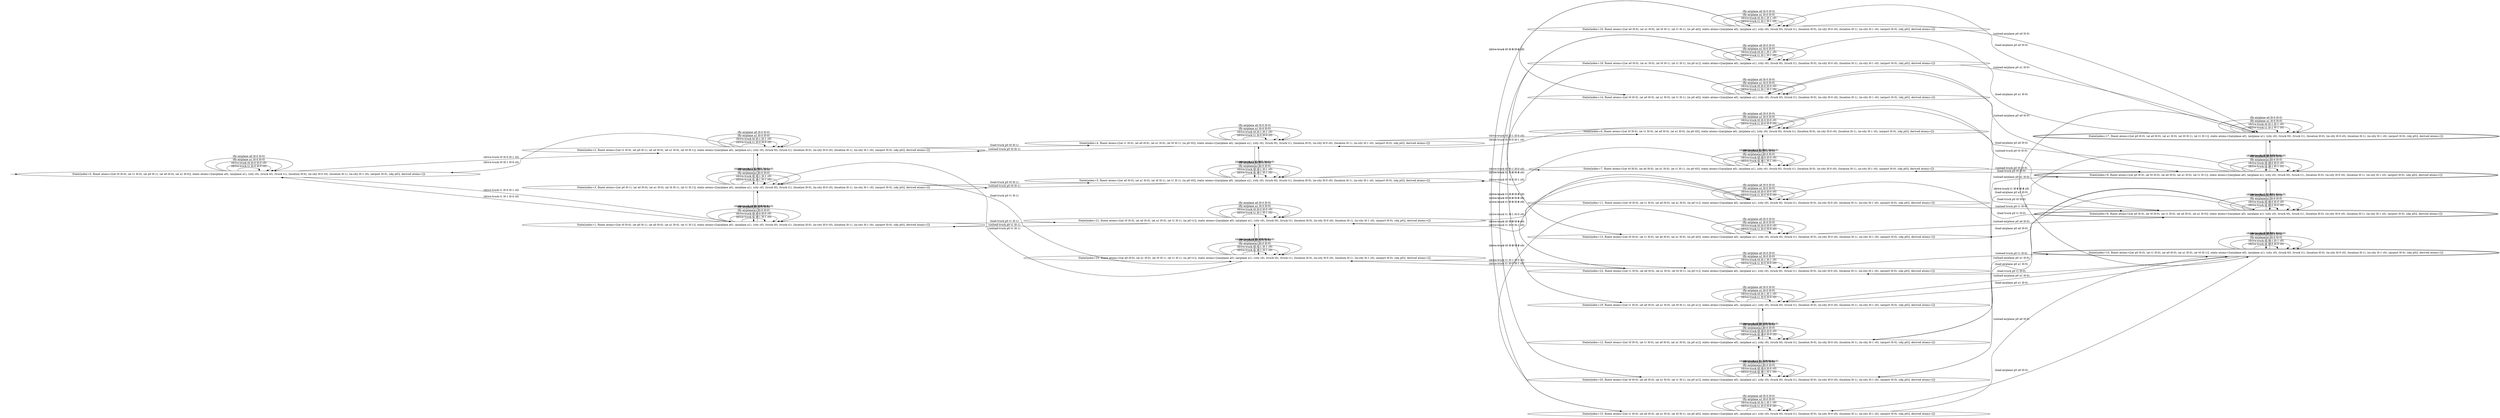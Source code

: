 digraph {
rankdir="LR"
s0[label="State(index=0, fluent atoms=[(at t0 l0-0), (at t1 l0-0), (at p0 l0-1), (at a0 l0-0), (at a1 l0-0)], static atoms=[(airplane a0), (airplane a1), (city c0), (truck t0), (truck t1), (location l0-0), (in-city l0-0 c0), (location l0-1), (in-city l0-1 c0), (airport l0-0), (obj p0)], derived atoms=[])"]
s1[label="State(index=1, fluent atoms=[(at t0 l0-0), (at p0 l0-1), (at a0 l0-0), (at a1 l0-0), (at t1 l0-1)], static atoms=[(airplane a0), (airplane a1), (city c0), (truck t0), (truck t1), (location l0-0), (in-city l0-0 c0), (location l0-1), (in-city l0-1 c0), (airport l0-0), (obj p0)], derived atoms=[])"]
s2[label="State(index=2, fluent atoms=[(at t1 l0-0), (at p0 l0-1), (at a0 l0-0), (at a1 l0-0), (at t0 l0-1)], static atoms=[(airplane a0), (airplane a1), (city c0), (truck t0), (truck t1), (location l0-0), (in-city l0-0 c0), (location l0-1), (in-city l0-1 c0), (airport l0-0), (obj p0)], derived atoms=[])"]
s3[label="State(index=3, fluent atoms=[(at p0 l0-1), (at a0 l0-0), (at a1 l0-0), (at t0 l0-1), (at t1 l0-1)], static atoms=[(airplane a0), (airplane a1), (city c0), (truck t0), (truck t1), (location l0-0), (in-city l0-0 c0), (location l0-1), (in-city l0-1 c0), (airport l0-0), (obj p0)], derived atoms=[])"]
s4[label="State(index=4, fluent atoms=[(at t1 l0-0), (at a0 l0-0), (at a1 l0-0), (at t0 l0-1), (in p0 t0)], static atoms=[(airplane a0), (airplane a1), (city c0), (truck t0), (truck t1), (location l0-0), (in-city l0-0 c0), (location l0-1), (in-city l0-1 c0), (airport l0-0), (obj p0)], derived atoms=[])"]
s5[label="State(index=5, fluent atoms=[(at a0 l0-0), (at a1 l0-0), (at t0 l0-1), (at t1 l0-1), (in p0 t0)], static atoms=[(airplane a0), (airplane a1), (city c0), (truck t0), (truck t1), (location l0-0), (in-city l0-0 c0), (location l0-1), (in-city l0-1 c0), (airport l0-0), (obj p0)], derived atoms=[])"]
s6[label="State(index=6, fluent atoms=[(at t0 l0-0), (at t1 l0-0), (at a0 l0-0), (at a1 l0-0), (in p0 t0)], static atoms=[(airplane a0), (airplane a1), (city c0), (truck t0), (truck t1), (location l0-0), (in-city l0-0 c0), (location l0-1), (in-city l0-1 c0), (airport l0-0), (obj p0)], derived atoms=[])"]
s7[label="State(index=7, fluent atoms=[(at t0 l0-0), (at a0 l0-0), (at a1 l0-0), (at t1 l0-1), (in p0 t0)], static atoms=[(airplane a0), (airplane a1), (city c0), (truck t0), (truck t1), (location l0-0), (in-city l0-0 c0), (location l0-1), (in-city l0-1 c0), (airport l0-0), (obj p0)], derived atoms=[])"]
s8[peripheries=2,label="State(index=8, fluent atoms=[(at p0 l0-0), (at t0 l0-0), (at t1 l0-0), (at a0 l0-0), (at a1 l0-0)], static atoms=[(airplane a0), (airplane a1), (city c0), (truck t0), (truck t1), (location l0-0), (in-city l0-0 c0), (location l0-1), (in-city l0-1 c0), (airport l0-0), (obj p0)], derived atoms=[])"]
s9[peripheries=2,label="State(index=9, fluent atoms=[(at p0 l0-0), (at t0 l0-0), (at a0 l0-0), (at a1 l0-0), (at t1 l0-1)], static atoms=[(airplane a0), (airplane a1), (city c0), (truck t0), (truck t1), (location l0-0), (in-city l0-0 c0), (location l0-1), (in-city l0-1 c0), (airport l0-0), (obj p0)], derived atoms=[])"]
s10[peripheries=2,label="State(index=10, fluent atoms=[(at p0 l0-0), (at t1 l0-0), (at a0 l0-0), (at a1 l0-0), (at t0 l0-1)], static atoms=[(airplane a0), (airplane a1), (city c0), (truck t0), (truck t1), (location l0-0), (in-city l0-0 c0), (location l0-1), (in-city l0-1 c0), (airport l0-0), (obj p0)], derived atoms=[])"]
s11[label="State(index=11, fluent atoms=[(at t0 l0-0), (at t1 l0-0), (at a0 l0-0), (at a1 l0-0), (in p0 t1)], static atoms=[(airplane a0), (airplane a1), (city c0), (truck t0), (truck t1), (location l0-0), (in-city l0-0 c0), (location l0-1), (in-city l0-1 c0), (airport l0-0), (obj p0)], derived atoms=[])"]
s12[label="State(index=12, fluent atoms=[(at t0 l0-0), (at t1 l0-0), (at a0 l0-0), (at a1 l0-0), (in p0 a1)], static atoms=[(airplane a0), (airplane a1), (city c0), (truck t0), (truck t1), (location l0-0), (in-city l0-0 c0), (location l0-1), (in-city l0-1 c0), (airport l0-0), (obj p0)], derived atoms=[])"]
s13[label="State(index=13, fluent atoms=[(at t0 l0-0), (at t1 l0-0), (at a0 l0-0), (at a1 l0-0), (in p0 a0)], static atoms=[(airplane a0), (airplane a1), (city c0), (truck t0), (truck t1), (location l0-0), (in-city l0-0 c0), (location l0-1), (in-city l0-1 c0), (airport l0-0), (obj p0)], derived atoms=[])"]
s14[label="State(index=14, fluent atoms=[(at t0 l0-0), (at a0 l0-0), (at a1 l0-0), (at t1 l0-1), (in p0 a0)], static atoms=[(airplane a0), (airplane a1), (city c0), (truck t0), (truck t1), (location l0-0), (in-city l0-0 c0), (location l0-1), (in-city l0-1 c0), (airport l0-0), (obj p0)], derived atoms=[])"]
s15[label="State(index=15, fluent atoms=[(at t1 l0-0), (at a0 l0-0), (at a1 l0-0), (at t0 l0-1), (in p0 a0)], static atoms=[(airplane a0), (airplane a1), (city c0), (truck t0), (truck t1), (location l0-0), (in-city l0-0 c0), (location l0-1), (in-city l0-1 c0), (airport l0-0), (obj p0)], derived atoms=[])"]
s16[label="State(index=16, fluent atoms=[(at a0 l0-0), (at a1 l0-0), (at t0 l0-1), (at t1 l0-1), (in p0 a0)], static atoms=[(airplane a0), (airplane a1), (city c0), (truck t0), (truck t1), (location l0-0), (in-city l0-0 c0), (location l0-1), (in-city l0-1 c0), (airport l0-0), (obj p0)], derived atoms=[])"]
s17[peripheries=2,label="State(index=17, fluent atoms=[(at p0 l0-0), (at a0 l0-0), (at a1 l0-0), (at t0 l0-1), (at t1 l0-1)], static atoms=[(airplane a0), (airplane a1), (city c0), (truck t0), (truck t1), (location l0-0), (in-city l0-0 c0), (location l0-1), (in-city l0-1 c0), (airport l0-0), (obj p0)], derived atoms=[])"]
s18[label="State(index=18, fluent atoms=[(at a0 l0-0), (at a1 l0-0), (at t0 l0-1), (at t1 l0-1), (in p0 a1)], static atoms=[(airplane a0), (airplane a1), (city c0), (truck t0), (truck t1), (location l0-0), (in-city l0-0 c0), (location l0-1), (in-city l0-1 c0), (airport l0-0), (obj p0)], derived atoms=[])"]
s19[label="State(index=19, fluent atoms=[(at t1 l0-0), (at a0 l0-0), (at a1 l0-0), (at t0 l0-1), (in p0 a1)], static atoms=[(airplane a0), (airplane a1), (city c0), (truck t0), (truck t1), (location l0-0), (in-city l0-0 c0), (location l0-1), (in-city l0-1 c0), (airport l0-0), (obj p0)], derived atoms=[])"]
s20[label="State(index=20, fluent atoms=[(at t0 l0-0), (at a0 l0-0), (at a1 l0-0), (at t1 l0-1), (in p0 a1)], static atoms=[(airplane a0), (airplane a1), (city c0), (truck t0), (truck t1), (location l0-0), (in-city l0-0 c0), (location l0-1), (in-city l0-1 c0), (airport l0-0), (obj p0)], derived atoms=[])"]
s21[label="State(index=21, fluent atoms=[(at t0 l0-0), (at a0 l0-0), (at a1 l0-0), (at t1 l0-1), (in p0 t1)], static atoms=[(airplane a0), (airplane a1), (city c0), (truck t0), (truck t1), (location l0-0), (in-city l0-0 c0), (location l0-1), (in-city l0-1 c0), (airport l0-0), (obj p0)], derived atoms=[])"]
s22[label="State(index=22, fluent atoms=[(at t1 l0-0), (at a0 l0-0), (at a1 l0-0), (at t0 l0-1), (in p0 t1)], static atoms=[(airplane a0), (airplane a1), (city c0), (truck t0), (truck t1), (location l0-0), (in-city l0-0 c0), (location l0-1), (in-city l0-1 c0), (airport l0-0), (obj p0)], derived atoms=[])"]
s23[label="State(index=23, fluent atoms=[(at a0 l0-0), (at a1 l0-0), (at t0 l0-1), (at t1 l0-1), (in p0 t1)], static atoms=[(airplane a0), (airplane a1), (city c0), (truck t0), (truck t1), (location l0-0), (in-city l0-0 c0), (location l0-1), (in-city l0-1 c0), (airport l0-0), (obj p0)], derived atoms=[])"]
Dangling [ label = "", style = invis ]
{ rank = same; Dangling }
Dangling -> s0
{ rank = same; s0}
{ rank = same; s1,s2,s3}
{ rank = same; s4,s5,s21,s23}
{ rank = same; s6,s7,s11,s12,s13,s14,s15,s16,s18,s19,s20,s22}
{ rank = same; s8,s9,s10,s17}
s0->s0 [label="(drive-truck t1 l0-0 l0-0 c0)"]
s0->s1 [label="(drive-truck t1 l0-0 l0-1 c0)"]
s0->s0 [label="(drive-truck t0 l0-0 l0-0 c0)"]
s0->s2 [label="(drive-truck t0 l0-0 l0-1 c0)"]
s0->s0 [label="(fly-airplane a1 l0-0 l0-0)"]
s0->s0 [label="(fly-airplane a0 l0-0 l0-0)"]
s2->s2 [label="(drive-truck t1 l0-0 l0-0 c0)"]
s2->s3 [label="(drive-truck t1 l0-0 l0-1 c0)"]
s2->s0 [label="(drive-truck t0 l0-1 l0-0 c0)"]
s2->s2 [label="(drive-truck t0 l0-1 l0-1 c0)"]
s2->s4 [label="(load-truck p0 t0 l0-1)"]
s2->s2 [label="(fly-airplane a1 l0-0 l0-0)"]
s2->s2 [label="(fly-airplane a0 l0-0 l0-0)"]
s4->s4 [label="(drive-truck t1 l0-0 l0-0 c0)"]
s4->s5 [label="(drive-truck t1 l0-0 l0-1 c0)"]
s4->s6 [label="(drive-truck t0 l0-1 l0-0 c0)"]
s4->s4 [label="(drive-truck t0 l0-1 l0-1 c0)"]
s4->s2 [label="(unload-truck p0 t0 l0-1)"]
s4->s4 [label="(fly-airplane a1 l0-0 l0-0)"]
s4->s4 [label="(fly-airplane a0 l0-0 l0-0)"]
s6->s6 [label="(drive-truck t1 l0-0 l0-0 c0)"]
s6->s7 [label="(drive-truck t1 l0-0 l0-1 c0)"]
s6->s6 [label="(drive-truck t0 l0-0 l0-0 c0)"]
s6->s4 [label="(drive-truck t0 l0-0 l0-1 c0)"]
s6->s8 [label="(unload-truck p0 t0 l0-0)"]
s6->s6 [label="(fly-airplane a1 l0-0 l0-0)"]
s6->s6 [label="(fly-airplane a0 l0-0 l0-0)"]
s8->s8 [label="(drive-truck t1 l0-0 l0-0 c0)"]
s8->s9 [label="(drive-truck t1 l0-0 l0-1 c0)"]
s8->s8 [label="(drive-truck t0 l0-0 l0-0 c0)"]
s8->s10 [label="(drive-truck t0 l0-0 l0-1 c0)"]
s8->s11 [label="(load-truck p0 t1 l0-0)"]
s8->s6 [label="(load-truck p0 t0 l0-0)"]
s8->s8 [label="(fly-airplane a1 l0-0 l0-0)"]
s8->s12 [label="(load-airplane p0 a1 l0-0)"]
s8->s8 [label="(fly-airplane a0 l0-0 l0-0)"]
s8->s13 [label="(load-airplane p0 a0 l0-0)"]
s13->s13 [label="(drive-truck t1 l0-0 l0-0 c0)"]
s13->s14 [label="(drive-truck t1 l0-0 l0-1 c0)"]
s13->s13 [label="(drive-truck t0 l0-0 l0-0 c0)"]
s13->s15 [label="(drive-truck t0 l0-0 l0-1 c0)"]
s13->s13 [label="(fly-airplane a1 l0-0 l0-0)"]
s13->s13 [label="(fly-airplane a0 l0-0 l0-0)"]
s13->s8 [label="(unload-airplane p0 a0 l0-0)"]
s15->s15 [label="(drive-truck t1 l0-0 l0-0 c0)"]
s15->s16 [label="(drive-truck t1 l0-0 l0-1 c0)"]
s15->s13 [label="(drive-truck t0 l0-1 l0-0 c0)"]
s15->s15 [label="(drive-truck t0 l0-1 l0-1 c0)"]
s15->s15 [label="(fly-airplane a1 l0-0 l0-0)"]
s15->s15 [label="(fly-airplane a0 l0-0 l0-0)"]
s15->s10 [label="(unload-airplane p0 a0 l0-0)"]
s16->s15 [label="(drive-truck t1 l0-1 l0-0 c0)"]
s16->s16 [label="(drive-truck t1 l0-1 l0-1 c0)"]
s16->s14 [label="(drive-truck t0 l0-1 l0-0 c0)"]
s16->s16 [label="(drive-truck t0 l0-1 l0-1 c0)"]
s16->s16 [label="(fly-airplane a1 l0-0 l0-0)"]
s16->s16 [label="(fly-airplane a0 l0-0 l0-0)"]
s16->s17 [label="(unload-airplane p0 a0 l0-0)"]
s17->s10 [label="(drive-truck t1 l0-1 l0-0 c0)"]
s17->s17 [label="(drive-truck t1 l0-1 l0-1 c0)"]
s17->s9 [label="(drive-truck t0 l0-1 l0-0 c0)"]
s17->s17 [label="(drive-truck t0 l0-1 l0-1 c0)"]
s17->s17 [label="(fly-airplane a1 l0-0 l0-0)"]
s17->s18 [label="(load-airplane p0 a1 l0-0)"]
s17->s17 [label="(fly-airplane a0 l0-0 l0-0)"]
s17->s16 [label="(load-airplane p0 a0 l0-0)"]
s18->s19 [label="(drive-truck t1 l0-1 l0-0 c0)"]
s18->s18 [label="(drive-truck t1 l0-1 l0-1 c0)"]
s18->s20 [label="(drive-truck t0 l0-1 l0-0 c0)"]
s18->s18 [label="(drive-truck t0 l0-1 l0-1 c0)"]
s18->s18 [label="(fly-airplane a1 l0-0 l0-0)"]
s18->s17 [label="(unload-airplane p0 a1 l0-0)"]
s18->s18 [label="(fly-airplane a0 l0-0 l0-0)"]
s20->s12 [label="(drive-truck t1 l0-1 l0-0 c0)"]
s20->s20 [label="(drive-truck t1 l0-1 l0-1 c0)"]
s20->s20 [label="(drive-truck t0 l0-0 l0-0 c0)"]
s20->s18 [label="(drive-truck t0 l0-0 l0-1 c0)"]
s20->s20 [label="(fly-airplane a1 l0-0 l0-0)"]
s20->s9 [label="(unload-airplane p0 a1 l0-0)"]
s20->s20 [label="(fly-airplane a0 l0-0 l0-0)"]
s19->s19 [label="(drive-truck t1 l0-0 l0-0 c0)"]
s19->s18 [label="(drive-truck t1 l0-0 l0-1 c0)"]
s19->s12 [label="(drive-truck t0 l0-1 l0-0 c0)"]
s19->s19 [label="(drive-truck t0 l0-1 l0-1 c0)"]
s19->s19 [label="(fly-airplane a1 l0-0 l0-0)"]
s19->s10 [label="(unload-airplane p0 a1 l0-0)"]
s19->s19 [label="(fly-airplane a0 l0-0 l0-0)"]
s14->s13 [label="(drive-truck t1 l0-1 l0-0 c0)"]
s14->s14 [label="(drive-truck t1 l0-1 l0-1 c0)"]
s14->s14 [label="(drive-truck t0 l0-0 l0-0 c0)"]
s14->s16 [label="(drive-truck t0 l0-0 l0-1 c0)"]
s14->s14 [label="(fly-airplane a1 l0-0 l0-0)"]
s14->s14 [label="(fly-airplane a0 l0-0 l0-0)"]
s14->s9 [label="(unload-airplane p0 a0 l0-0)"]
s12->s12 [label="(drive-truck t1 l0-0 l0-0 c0)"]
s12->s20 [label="(drive-truck t1 l0-0 l0-1 c0)"]
s12->s12 [label="(drive-truck t0 l0-0 l0-0 c0)"]
s12->s19 [label="(drive-truck t0 l0-0 l0-1 c0)"]
s12->s12 [label="(fly-airplane a1 l0-0 l0-0)"]
s12->s8 [label="(unload-airplane p0 a1 l0-0)"]
s12->s12 [label="(fly-airplane a0 l0-0 l0-0)"]
s11->s11 [label="(drive-truck t1 l0-0 l0-0 c0)"]
s11->s21 [label="(drive-truck t1 l0-0 l0-1 c0)"]
s11->s8 [label="(unload-truck p0 t1 l0-0)"]
s11->s11 [label="(drive-truck t0 l0-0 l0-0 c0)"]
s11->s22 [label="(drive-truck t0 l0-0 l0-1 c0)"]
s11->s11 [label="(fly-airplane a1 l0-0 l0-0)"]
s11->s11 [label="(fly-airplane a0 l0-0 l0-0)"]
s22->s22 [label="(drive-truck t1 l0-0 l0-0 c0)"]
s22->s23 [label="(drive-truck t1 l0-0 l0-1 c0)"]
s22->s10 [label="(unload-truck p0 t1 l0-0)"]
s22->s11 [label="(drive-truck t0 l0-1 l0-0 c0)"]
s22->s22 [label="(drive-truck t0 l0-1 l0-1 c0)"]
s22->s22 [label="(fly-airplane a1 l0-0 l0-0)"]
s22->s22 [label="(fly-airplane a0 l0-0 l0-0)"]
s23->s22 [label="(drive-truck t1 l0-1 l0-0 c0)"]
s23->s23 [label="(drive-truck t1 l0-1 l0-1 c0)"]
s23->s3 [label="(unload-truck p0 t1 l0-1)"]
s23->s21 [label="(drive-truck t0 l0-1 l0-0 c0)"]
s23->s23 [label="(drive-truck t0 l0-1 l0-1 c0)"]
s23->s23 [label="(fly-airplane a1 l0-0 l0-0)"]
s23->s23 [label="(fly-airplane a0 l0-0 l0-0)"]
s21->s11 [label="(drive-truck t1 l0-1 l0-0 c0)"]
s21->s21 [label="(drive-truck t1 l0-1 l0-1 c0)"]
s21->s1 [label="(unload-truck p0 t1 l0-1)"]
s21->s21 [label="(drive-truck t0 l0-0 l0-0 c0)"]
s21->s23 [label="(drive-truck t0 l0-0 l0-1 c0)"]
s21->s21 [label="(fly-airplane a1 l0-0 l0-0)"]
s21->s21 [label="(fly-airplane a0 l0-0 l0-0)"]
s10->s10 [label="(drive-truck t1 l0-0 l0-0 c0)"]
s10->s17 [label="(drive-truck t1 l0-0 l0-1 c0)"]
s10->s8 [label="(drive-truck t0 l0-1 l0-0 c0)"]
s10->s10 [label="(drive-truck t0 l0-1 l0-1 c0)"]
s10->s22 [label="(load-truck p0 t1 l0-0)"]
s10->s10 [label="(fly-airplane a1 l0-0 l0-0)"]
s10->s19 [label="(load-airplane p0 a1 l0-0)"]
s10->s10 [label="(fly-airplane a0 l0-0 l0-0)"]
s10->s15 [label="(load-airplane p0 a0 l0-0)"]
s9->s8 [label="(drive-truck t1 l0-1 l0-0 c0)"]
s9->s9 [label="(drive-truck t1 l0-1 l0-1 c0)"]
s9->s9 [label="(drive-truck t0 l0-0 l0-0 c0)"]
s9->s17 [label="(drive-truck t0 l0-0 l0-1 c0)"]
s9->s7 [label="(load-truck p0 t0 l0-0)"]
s9->s9 [label="(fly-airplane a1 l0-0 l0-0)"]
s9->s20 [label="(load-airplane p0 a1 l0-0)"]
s9->s9 [label="(fly-airplane a0 l0-0 l0-0)"]
s9->s14 [label="(load-airplane p0 a0 l0-0)"]
s7->s6 [label="(drive-truck t1 l0-1 l0-0 c0)"]
s7->s7 [label="(drive-truck t1 l0-1 l0-1 c0)"]
s7->s7 [label="(drive-truck t0 l0-0 l0-0 c0)"]
s7->s5 [label="(drive-truck t0 l0-0 l0-1 c0)"]
s7->s9 [label="(unload-truck p0 t0 l0-0)"]
s7->s7 [label="(fly-airplane a1 l0-0 l0-0)"]
s7->s7 [label="(fly-airplane a0 l0-0 l0-0)"]
s5->s4 [label="(drive-truck t1 l0-1 l0-0 c0)"]
s5->s5 [label="(drive-truck t1 l0-1 l0-1 c0)"]
s5->s7 [label="(drive-truck t0 l0-1 l0-0 c0)"]
s5->s5 [label="(drive-truck t0 l0-1 l0-1 c0)"]
s5->s3 [label="(unload-truck p0 t0 l0-1)"]
s5->s5 [label="(fly-airplane a1 l0-0 l0-0)"]
s5->s5 [label="(fly-airplane a0 l0-0 l0-0)"]
s3->s2 [label="(drive-truck t1 l0-1 l0-0 c0)"]
s3->s3 [label="(drive-truck t1 l0-1 l0-1 c0)"]
s3->s1 [label="(drive-truck t0 l0-1 l0-0 c0)"]
s3->s3 [label="(drive-truck t0 l0-1 l0-1 c0)"]
s3->s23 [label="(load-truck p0 t1 l0-1)"]
s3->s5 [label="(load-truck p0 t0 l0-1)"]
s3->s3 [label="(fly-airplane a1 l0-0 l0-0)"]
s3->s3 [label="(fly-airplane a0 l0-0 l0-0)"]
s1->s0 [label="(drive-truck t1 l0-1 l0-0 c0)"]
s1->s1 [label="(drive-truck t1 l0-1 l0-1 c0)"]
s1->s1 [label="(drive-truck t0 l0-0 l0-0 c0)"]
s1->s3 [label="(drive-truck t0 l0-0 l0-1 c0)"]
s1->s21 [label="(load-truck p0 t1 l0-1)"]
s1->s1 [label="(fly-airplane a1 l0-0 l0-0)"]
s1->s1 [label="(fly-airplane a0 l0-0 l0-0)"]
}
